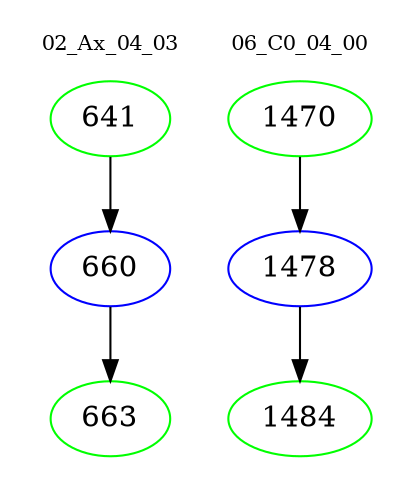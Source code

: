digraph{
subgraph cluster_0 {
color = white
label = "02_Ax_04_03";
fontsize=10;
T0_641 [label="641", color="green"]
T0_641 -> T0_660 [color="black"]
T0_660 [label="660", color="blue"]
T0_660 -> T0_663 [color="black"]
T0_663 [label="663", color="green"]
}
subgraph cluster_1 {
color = white
label = "06_C0_04_00";
fontsize=10;
T1_1470 [label="1470", color="green"]
T1_1470 -> T1_1478 [color="black"]
T1_1478 [label="1478", color="blue"]
T1_1478 -> T1_1484 [color="black"]
T1_1484 [label="1484", color="green"]
}
}
